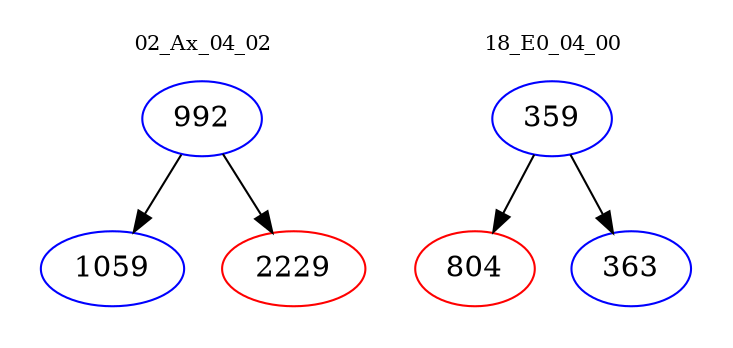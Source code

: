 digraph{
subgraph cluster_0 {
color = white
label = "02_Ax_04_02";
fontsize=10;
T0_992 [label="992", color="blue"]
T0_992 -> T0_1059 [color="black"]
T0_1059 [label="1059", color="blue"]
T0_992 -> T0_2229 [color="black"]
T0_2229 [label="2229", color="red"]
}
subgraph cluster_1 {
color = white
label = "18_E0_04_00";
fontsize=10;
T1_359 [label="359", color="blue"]
T1_359 -> T1_804 [color="black"]
T1_804 [label="804", color="red"]
T1_359 -> T1_363 [color="black"]
T1_363 [label="363", color="blue"]
}
}
